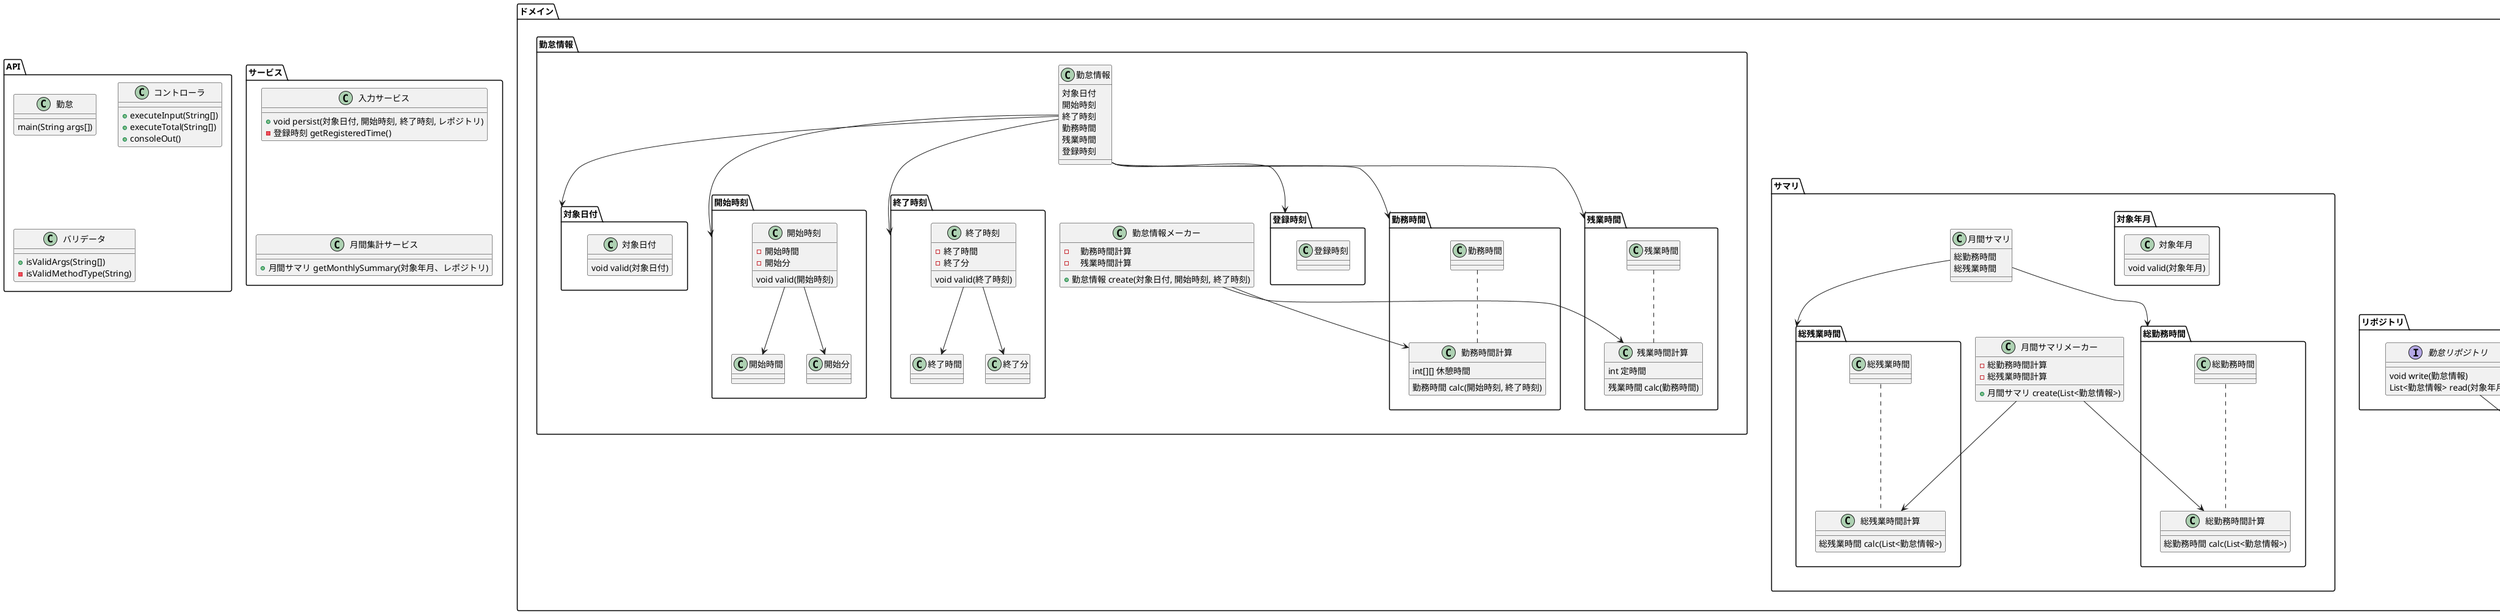 @startuml


package API{

    class 勤怠{
     {method} main(String args[])
    }

    class コントローラ{
     + {method} executeInput(String[])
     + {method} executeTotal(String[])
     + {method} consoleOut()
    }

    class バリデータ{
     + {method} isValidArgs(String[])
     - {method} isValidMethodType(String)
    }

}

package サービス{

    class 入力サービス{

       + void persist(対象日付, 開始時刻, 終了時刻, レポジトリ)
       - 登録時刻 getRegisteredTime()
    }

    class 月間集計サービス{

       + 月間サマリ getMonthlySummary(対象年月、レポジトリ)

    }

    top to bottom direction
    入力サービス -[hidden]-月間集計サービス
}


package ドメイン{

    package リポジトリ{
        interface 勤怠リポジトリ{
           void write(勤怠情報)
           List<勤怠情報> read(対象年月)
        }
    }

    package 勤怠情報{

        class 勤怠情報{
         {field} 対象日付
         {field} 開始時刻
         {field} 終了時刻
         {field} 勤務時間
         {field} 残業時間
         {field} 登録時刻
        }

        class 勤怠情報メーカー{
        -{field}　勤務時間計算
        -{field}　残業時間計算
        +{method} 勤怠情報 create(対象日付, 開始時刻, 終了時刻)
        }

        勤怠情報 --> 対象日付
        勤怠情報 --> 開始時刻
        勤怠情報 --> 終了時刻
        勤怠情報 --> 勤務時間
        勤怠情報 --> 残業時間
        勤怠情報 --> 登録時刻

        package 対象日付{
            class 対象日付 {
             void valid(対象日付)
            }
        }

        package 開始時刻{
            class 開始時刻 {
             -{field} 開始時間
             -{field} 開始分
             void valid(開始時刻)
            }
            class 開始時間{
            }
            class 開始分{
            }
            開始時刻 --> 開始時間
            開始時刻 --> 開始分
        }

        package 終了時刻{
            class 終了時刻 {
             -{field} 終了時間
             -{field} 終了分
             void valid(終了時刻)
            }
            class 終了時間{
            }
            class 終了分{
            }
            終了時刻 --> 終了時間
            終了時刻 --> 終了分
        }

        package 勤務時間{
            class 勤務時間{
            }
            class 勤務時間計算{
             {field} int[][] 休憩時間
             {method} 勤務時間 calc(開始時刻, 終了時刻)
            }
            勤務時間 .d. 勤務時間計算

            勤怠情報メーカー -down-> 勤務時間計算
        }

        package 残業時間{
            class 残業時間{
            }
            class 残業時間計算{
             {field} int 定時間
             {method} 残業時間 calc(勤務時間)
            }
            残業時間 .d. 残業時間計算

            勤怠情報メーカー -down-> 残業時間計算
        }

        package 登録時刻{
            class 登録時刻{
            }
        }
    }

    package サマリ{

        class 月間サマリ{
         {field} 総勤務時間
         {field} 総残業時間
        }

        class 月間サマリメーカー{
         -{field} 総勤務時間計算
         -{field} 総残業時間計算
         +{method} 月間サマリ create(List<勤怠情報>)
        }

        package 対象年月{
            class 対象年月 {
             void valid(対象年月)
            }
        }

        package 総勤務時間{
            class 総勤務時間{
            }
            class 総勤務時間計算{
             {method} 総勤務時間 calc(List<勤怠情報>)
            }
            総勤務時間 .d. 総勤務時間計算

            月間サマリメーカー -down-> 総勤務時間計算
        }

        package 総残業時間{
            class 総残業時間{
            }
            class 総残業時間計算{
             {method} 総残業時間 calc(List<勤怠情報>)
            }
            総残業時間 .d. 総残業時間計算

            月間サマリメーカー -down-> 総残業時間計算
        }

        月間サマリ --> 総勤務時間
        月間サマリ --> 総残業時間
    }

    top to bottom direction
    勤怠情報 -[hidden]- サマリ
    サマリ -[hidden]- リポジトリ

}

package データソース.CSV{

    class Csvリポジトリ{
       + void write(勤怠情報)
       + List<勤怠情報> read(対象年月)
    }

    勤怠リポジトリ --|> Csvリポジトリ
}


@enduml
